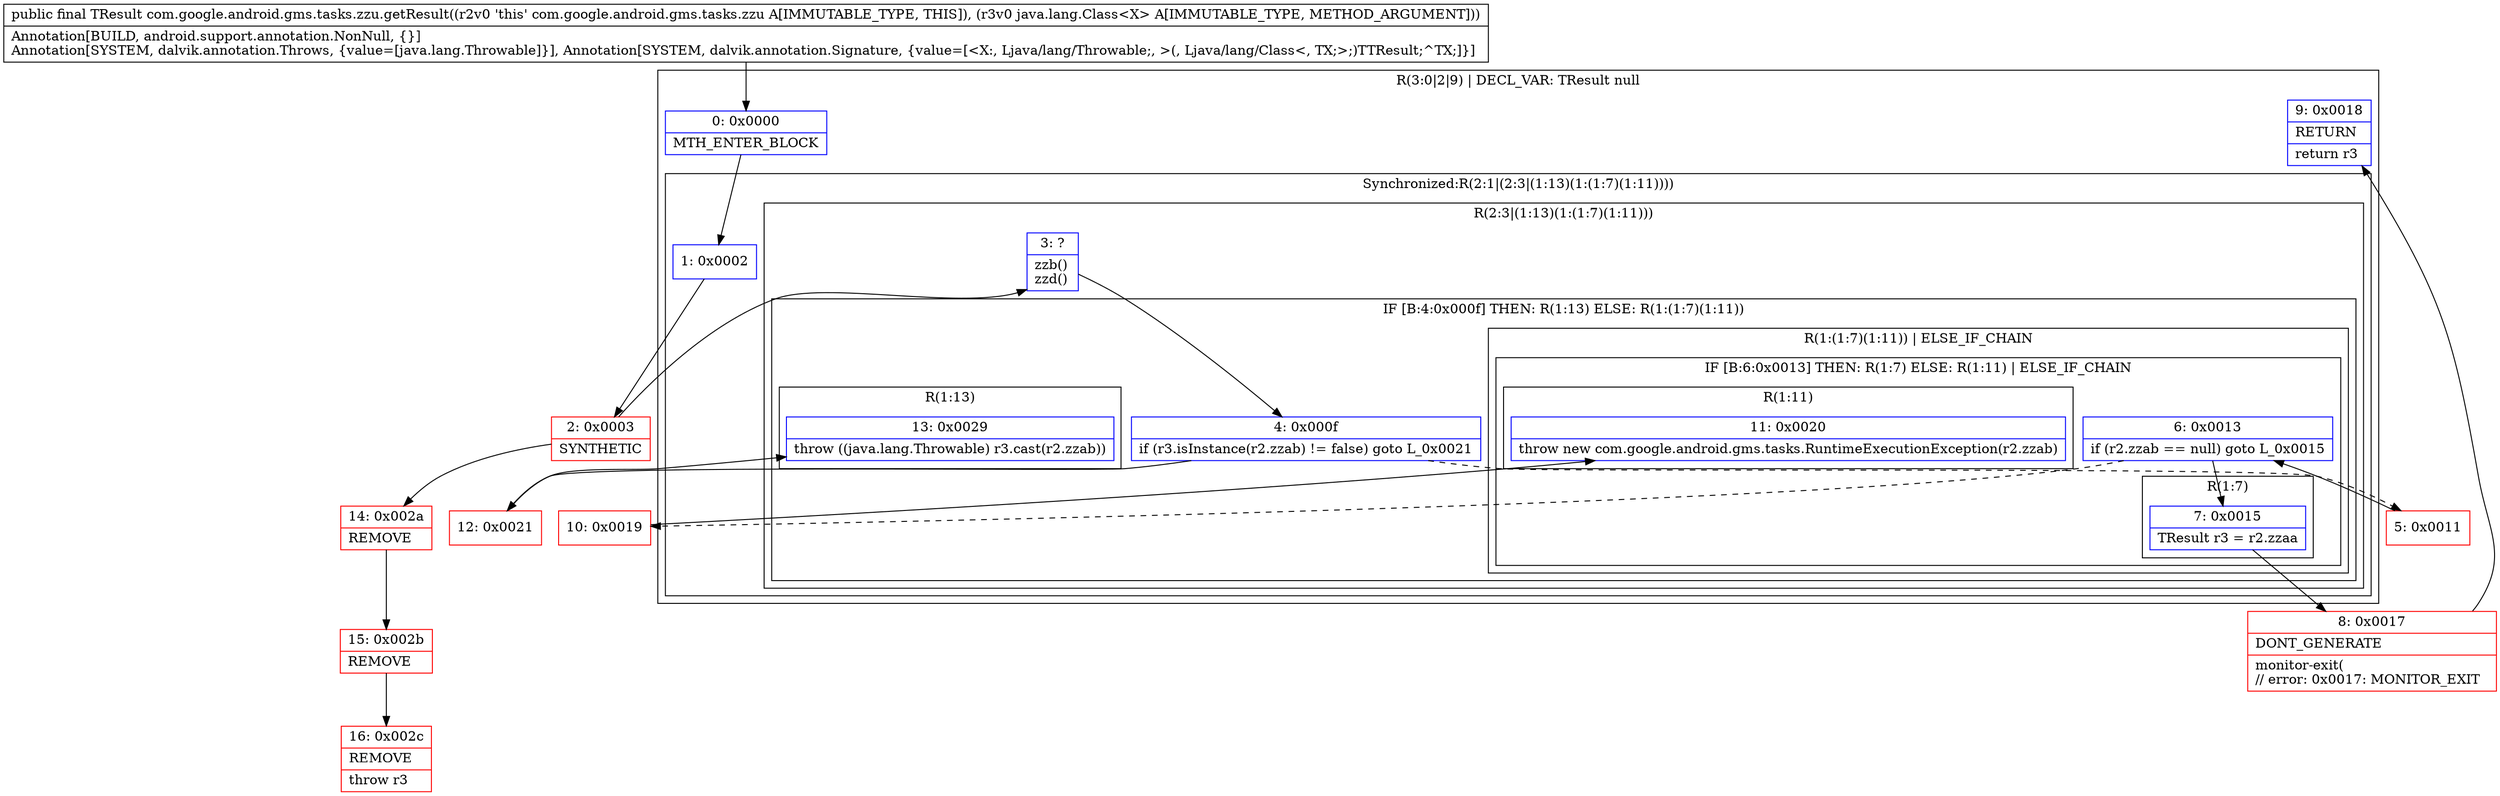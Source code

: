 digraph "CFG forcom.google.android.gms.tasks.zzu.getResult(Ljava\/lang\/Class;)Ljava\/lang\/Object;" {
subgraph cluster_Region_1683687201 {
label = "R(3:0|2|9) | DECL_VAR: TResult null\l";
node [shape=record,color=blue];
Node_0 [shape=record,label="{0\:\ 0x0000|MTH_ENTER_BLOCK\l}"];
subgraph cluster_SynchronizedRegion_690139602 {
label = "Synchronized:R(2:1|(2:3|(1:13)(1:(1:7)(1:11))))";
node [shape=record,color=blue];
Node_1 [shape=record,label="{1\:\ 0x0002}"];
subgraph cluster_Region_636921404 {
label = "R(2:3|(1:13)(1:(1:7)(1:11)))";
node [shape=record,color=blue];
Node_3 [shape=record,label="{3\:\ ?|zzb()\lzzd()\l}"];
subgraph cluster_IfRegion_1336069613 {
label = "IF [B:4:0x000f] THEN: R(1:13) ELSE: R(1:(1:7)(1:11))";
node [shape=record,color=blue];
Node_4 [shape=record,label="{4\:\ 0x000f|if (r3.isInstance(r2.zzab) != false) goto L_0x0021\l}"];
subgraph cluster_Region_1290451429 {
label = "R(1:13)";
node [shape=record,color=blue];
Node_13 [shape=record,label="{13\:\ 0x0029|throw ((java.lang.Throwable) r3.cast(r2.zzab))\l}"];
}
subgraph cluster_Region_1895443851 {
label = "R(1:(1:7)(1:11)) | ELSE_IF_CHAIN\l";
node [shape=record,color=blue];
subgraph cluster_IfRegion_1621992174 {
label = "IF [B:6:0x0013] THEN: R(1:7) ELSE: R(1:11) | ELSE_IF_CHAIN\l";
node [shape=record,color=blue];
Node_6 [shape=record,label="{6\:\ 0x0013|if (r2.zzab == null) goto L_0x0015\l}"];
subgraph cluster_Region_1731910089 {
label = "R(1:7)";
node [shape=record,color=blue];
Node_7 [shape=record,label="{7\:\ 0x0015|TResult r3 = r2.zzaa\l}"];
}
subgraph cluster_Region_968480435 {
label = "R(1:11)";
node [shape=record,color=blue];
Node_11 [shape=record,label="{11\:\ 0x0020|throw new com.google.android.gms.tasks.RuntimeExecutionException(r2.zzab)\l}"];
}
}
}
}
}
}
Node_9 [shape=record,label="{9\:\ 0x0018|RETURN\l|return r3\l}"];
}
Node_2 [shape=record,color=red,label="{2\:\ 0x0003|SYNTHETIC\l}"];
Node_5 [shape=record,color=red,label="{5\:\ 0x0011}"];
Node_8 [shape=record,color=red,label="{8\:\ 0x0017|DONT_GENERATE\l|monitor\-exit(\l\/\/ error: 0x0017: MONITOR_EXIT  \l}"];
Node_10 [shape=record,color=red,label="{10\:\ 0x0019}"];
Node_12 [shape=record,color=red,label="{12\:\ 0x0021}"];
Node_14 [shape=record,color=red,label="{14\:\ 0x002a|REMOVE\l}"];
Node_15 [shape=record,color=red,label="{15\:\ 0x002b|REMOVE\l}"];
Node_16 [shape=record,color=red,label="{16\:\ 0x002c|REMOVE\l|throw r3\l}"];
MethodNode[shape=record,label="{public final TResult com.google.android.gms.tasks.zzu.getResult((r2v0 'this' com.google.android.gms.tasks.zzu A[IMMUTABLE_TYPE, THIS]), (r3v0 java.lang.Class\<X\> A[IMMUTABLE_TYPE, METHOD_ARGUMENT]))  | Annotation[BUILD, android.support.annotation.NonNull, \{\}]\lAnnotation[SYSTEM, dalvik.annotation.Throws, \{value=[java.lang.Throwable]\}], Annotation[SYSTEM, dalvik.annotation.Signature, \{value=[\<X:, Ljava\/lang\/Throwable;, \>(, Ljava\/lang\/Class\<, TX;\>;)TTResult;^TX;]\}]\l}"];
MethodNode -> Node_0;
Node_0 -> Node_1;
Node_1 -> Node_2;
Node_3 -> Node_4;
Node_4 -> Node_5[style=dashed];
Node_4 -> Node_12;
Node_6 -> Node_7;
Node_6 -> Node_10[style=dashed];
Node_7 -> Node_8;
Node_2 -> Node_3;
Node_2 -> Node_14;
Node_5 -> Node_6;
Node_8 -> Node_9;
Node_10 -> Node_11;
Node_12 -> Node_13;
Node_14 -> Node_15;
Node_15 -> Node_16;
}

